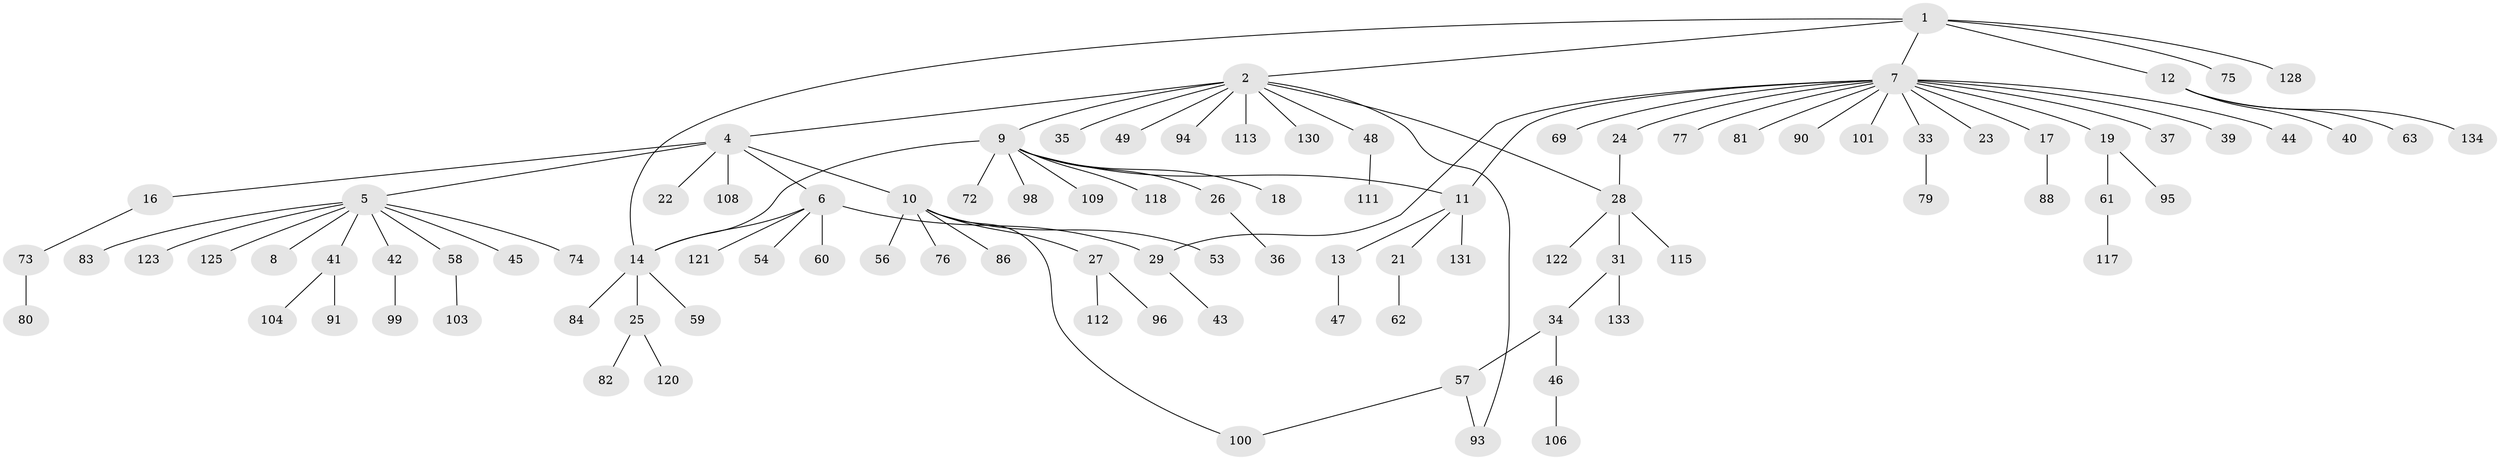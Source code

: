 // original degree distribution, {4: 0.05925925925925926, 8: 0.014814814814814815, 10: 0.007407407407407408, 5: 0.022222222222222223, 16: 0.007407407407407408, 1: 0.5777777777777777, 9: 0.007407407407407408, 7: 0.014814814814814815, 3: 0.07407407407407407, 2: 0.2074074074074074, 6: 0.007407407407407408}
// Generated by graph-tools (version 1.1) at 2025/11/02/27/25 16:11:10]
// undirected, 99 vertices, 105 edges
graph export_dot {
graph [start="1"]
  node [color=gray90,style=filled];
  1 [super="+3"];
  2 [super="+30"];
  4 [super="+124"];
  5 [super="+65"];
  6 [super="+52"];
  7 [super="+20"];
  8;
  9 [super="+15"];
  10 [super="+89"];
  11;
  12 [super="+55"];
  13 [super="+129"];
  14 [super="+92"];
  16;
  17;
  18 [super="+66"];
  19;
  21 [super="+32"];
  22;
  23 [super="+50"];
  24;
  25 [super="+126"];
  26 [super="+38"];
  27 [super="+68"];
  28 [super="+70"];
  29 [super="+87"];
  31 [super="+127"];
  33;
  34 [super="+64"];
  35;
  36;
  37 [super="+85"];
  39;
  40 [super="+114"];
  41 [super="+67"];
  42 [super="+116"];
  43;
  44;
  45;
  46 [super="+78"];
  47;
  48 [super="+51"];
  49;
  53 [super="+119"];
  54;
  56 [super="+71"];
  57 [super="+107"];
  58;
  59;
  60;
  61 [super="+97"];
  62 [super="+110"];
  63;
  69;
  72 [super="+132"];
  73;
  74;
  75;
  76;
  77;
  79;
  80;
  81;
  82;
  83 [super="+102"];
  84;
  86;
  88;
  90;
  91 [super="+105"];
  93;
  94;
  95;
  96;
  98;
  99;
  100;
  101;
  103;
  104;
  106;
  108;
  109;
  111;
  112;
  113;
  115;
  117;
  118;
  120 [super="+135"];
  121;
  122;
  123;
  125;
  128;
  130;
  131;
  133;
  134;
  1 -- 2;
  1 -- 12;
  1 -- 14;
  1 -- 128;
  1 -- 75;
  1 -- 7;
  2 -- 4;
  2 -- 9;
  2 -- 48;
  2 -- 49;
  2 -- 94;
  2 -- 130;
  2 -- 113;
  2 -- 35;
  2 -- 28;
  2 -- 93;
  4 -- 5;
  4 -- 6;
  4 -- 10;
  4 -- 16;
  4 -- 22;
  4 -- 108;
  5 -- 8;
  5 -- 41;
  5 -- 42;
  5 -- 45;
  5 -- 58;
  5 -- 74;
  5 -- 83;
  5 -- 125;
  5 -- 123;
  6 -- 14;
  6 -- 54;
  6 -- 121;
  6 -- 60;
  6 -- 29;
  7 -- 11;
  7 -- 17;
  7 -- 19;
  7 -- 23;
  7 -- 24;
  7 -- 29;
  7 -- 37;
  7 -- 39;
  7 -- 44;
  7 -- 69;
  7 -- 77;
  7 -- 81;
  7 -- 90;
  7 -- 101;
  7 -- 33;
  9 -- 11;
  9 -- 14;
  9 -- 26;
  9 -- 72;
  9 -- 98;
  9 -- 109;
  9 -- 118;
  9 -- 18;
  10 -- 27;
  10 -- 53;
  10 -- 56;
  10 -- 76;
  10 -- 86;
  10 -- 100;
  11 -- 13;
  11 -- 21;
  11 -- 131;
  12 -- 40;
  12 -- 63;
  12 -- 134;
  13 -- 47;
  14 -- 25;
  14 -- 59;
  14 -- 84;
  16 -- 73;
  17 -- 88;
  19 -- 61;
  19 -- 95;
  21 -- 62;
  24 -- 28;
  25 -- 82;
  25 -- 120;
  26 -- 36;
  27 -- 96;
  27 -- 112;
  28 -- 31;
  28 -- 115;
  28 -- 122;
  29 -- 43;
  31 -- 34;
  31 -- 133;
  33 -- 79;
  34 -- 46;
  34 -- 57;
  41 -- 91;
  41 -- 104;
  42 -- 99;
  46 -- 106;
  48 -- 111;
  57 -- 93;
  57 -- 100;
  58 -- 103;
  61 -- 117;
  73 -- 80;
}
